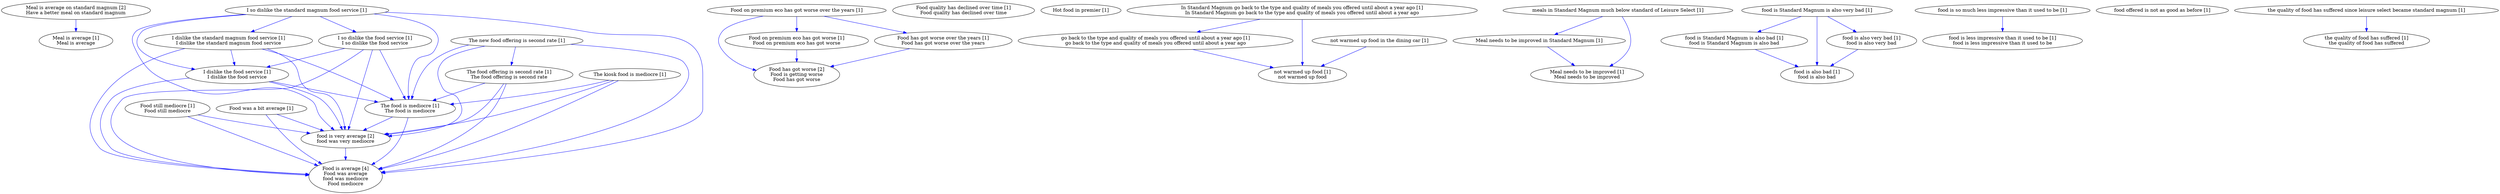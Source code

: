 digraph collapsedGraph {
"Meal is average on standard magnum [2]\nHave a better meal on standard magnum""Food is average [4]\nFood was average\nfood was mediocre\nFood mediocre""food is very average [2]\nfood was very mediocre""Food has got worse [2]\nFood is getting worse\nFood has got worse""Food still mediocre [1]\nFood still mediocre""Food quality has declined over time [1]\nFood quality has declined over time""Food on premium eco has got worse over the years [1]""Food on premium eco has got worse [1]\nFood on premium eco has got worse""Food has got worse over the years [1]\nFood has got worse over the years""Food was a bit average [1]""Hot food in premier [1]""I so dislike the standard magnum food service [1]""I dislike the standard magnum food service [1]\nI dislike the standard magnum food service""I dislike the food service [1]\nI dislike the food service""I so dislike the food service [1]\nI so dislike the food service""In Standard Magnum go back to the type and quality of meals you offered until about a year ago [1]\nIn Standard Magnum go back to the type and quality of meals you offered until about a year ago""go back to the type and quality of meals you offered until about a year ago [1]\ngo back to the type and quality of meals you offered until about a year ago""Meal is average [1]\nMeal is average""Meal needs to be improved in Standard Magnum [1]""Meal needs to be improved [1]\nMeal needs to be improved""The kiosk food is mediocre [1]""The food is mediocre [1]\nThe food is mediocre""The new food offering is second rate [1]""The food offering is second rate [1]\nThe food offering is second rate""food is Standard Magnum is also very bad [1]""food is Standard Magnum is also bad [1]\nfood is Standard Magnum is also bad""food is also bad [1]\nfood is also bad""food is also very bad [1]\nfood is also very bad""food is so much less impressive than it used to be [1]""food is less impressive than it used to be [1]\nfood is less impressive than it used to be""food offered is not as good as before [1]""meals in Standard Magnum much below standard of Leisure Select [1]""not warmed up food in the dining car [1]""not warmed up food [1]\nnot warmed up food""the quality of food has suffered since leisure select became standard magnum [1]""the quality of food has suffered [1]\nthe quality of food has suffered""The kiosk food is mediocre [1]" -> "Food is average [4]\nFood was average\nfood was mediocre\nFood mediocre" [color=blue]
"I so dislike the food service [1]\nI so dislike the food service" -> "Food is average [4]\nFood was average\nfood was mediocre\nFood mediocre" [color=blue]
"meals in Standard Magnum much below standard of Leisure Select [1]" -> "Meal needs to be improved in Standard Magnum [1]" [color=blue]
"The food is mediocre [1]\nThe food is mediocre" -> "Food is average [4]\nFood was average\nfood was mediocre\nFood mediocre" [color=blue]
"go back to the type and quality of meals you offered until about a year ago [1]\ngo back to the type and quality of meals you offered until about a year ago" -> "not warmed up food [1]\nnot warmed up food" [color=blue]
"Food on premium eco has got worse [1]\nFood on premium eco has got worse" -> "Food has got worse [2]\nFood is getting worse\nFood has got worse" [color=blue]
"I dislike the standard magnum food service [1]\nI dislike the standard magnum food service" -> "food is very average [2]\nfood was very mediocre" [color=blue]
"I so dislike the standard magnum food service [1]" -> "Food is average [4]\nFood was average\nfood was mediocre\nFood mediocre" [color=blue]
"The new food offering is second rate [1]" -> "food is very average [2]\nfood was very mediocre" [color=blue]
"I dislike the standard magnum food service [1]\nI dislike the standard magnum food service" -> "Food is average [4]\nFood was average\nfood was mediocre\nFood mediocre" [color=blue]
"The food offering is second rate [1]\nThe food offering is second rate" -> "Food is average [4]\nFood was average\nfood was mediocre\nFood mediocre" [color=blue]
"I dislike the standard magnum food service [1]\nI dislike the standard magnum food service" -> "The food is mediocre [1]\nThe food is mediocre" [color=blue]
"meals in Standard Magnum much below standard of Leisure Select [1]" -> "Meal needs to be improved [1]\nMeal needs to be improved" [color=blue]
"food is very average [2]\nfood was very mediocre" -> "Food is average [4]\nFood was average\nfood was mediocre\nFood mediocre" [color=blue]
"The food offering is second rate [1]\nThe food offering is second rate" -> "The food is mediocre [1]\nThe food is mediocre" [color=blue]
"Food was a bit average [1]" -> "Food is average [4]\nFood was average\nfood was mediocre\nFood mediocre" [color=blue]
"The new food offering is second rate [1]" -> "Food is average [4]\nFood was average\nfood was mediocre\nFood mediocre" [color=blue]
"I dislike the food service [1]\nI dislike the food service" -> "food is very average [2]\nfood was very mediocre" [color=blue]
"Food on premium eco has got worse over the years [1]" -> "Food has got worse [2]\nFood is getting worse\nFood has got worse" [color=blue]
"Food still mediocre [1]\nFood still mediocre" -> "food is very average [2]\nfood was very mediocre" [color=blue]
"I so dislike the standard magnum food service [1]" -> "food is very average [2]\nfood was very mediocre" [color=blue]
"Food still mediocre [1]\nFood still mediocre" -> "Food is average [4]\nFood was average\nfood was mediocre\nFood mediocre" [color=blue]
"I dislike the food service [1]\nI dislike the food service" -> "Food is average [4]\nFood was average\nfood was mediocre\nFood mediocre" [color=blue]
"The food is mediocre [1]\nThe food is mediocre" -> "food is very average [2]\nfood was very mediocre" [color=blue]
"Food was a bit average [1]" -> "food is very average [2]\nfood was very mediocre" [color=blue]
"The new food offering is second rate [1]" -> "The food is mediocre [1]\nThe food is mediocre" [color=blue]
"I dislike the food service [1]\nI dislike the food service" -> "The food is mediocre [1]\nThe food is mediocre" [color=blue]
"Meal is average on standard magnum [2]\nHave a better meal on standard magnum" -> "Meal is average [1]\nMeal is average" [color=blue]
"I so dislike the standard magnum food service [1]" -> "The food is mediocre [1]\nThe food is mediocre" [color=blue]
"The food offering is second rate [1]\nThe food offering is second rate" -> "food is very average [2]\nfood was very mediocre" [color=blue]
"In Standard Magnum go back to the type and quality of meals you offered until about a year ago [1]\nIn Standard Magnum go back to the type and quality of meals you offered until about a year ago" -> "not warmed up food [1]\nnot warmed up food" [color=blue]
"The kiosk food is mediocre [1]" -> "food is very average [2]\nfood was very mediocre" [color=blue]
"I so dislike the food service [1]\nI so dislike the food service" -> "The food is mediocre [1]\nThe food is mediocre" [color=blue]
"I so dislike the food service [1]\nI so dislike the food service" -> "food is very average [2]\nfood was very mediocre" [color=blue]
"Food has got worse over the years [1]\nFood has got worse over the years" -> "Food has got worse [2]\nFood is getting worse\nFood has got worse" [color=blue]
"Food on premium eco has got worse over the years [1]" -> "Food on premium eco has got worse [1]\nFood on premium eco has got worse" [color=blue]
"Food on premium eco has got worse over the years [1]" -> "Food has got worse over the years [1]\nFood has got worse over the years" [color=blue]
"I so dislike the standard magnum food service [1]" -> "I dislike the standard magnum food service [1]\nI dislike the standard magnum food service" [color=blue]
"I dislike the standard magnum food service [1]\nI dislike the standard magnum food service" -> "I dislike the food service [1]\nI dislike the food service" [color=blue]
"I so dislike the standard magnum food service [1]" -> "I so dislike the food service [1]\nI so dislike the food service" [color=blue]
"I so dislike the food service [1]\nI so dislike the food service" -> "I dislike the food service [1]\nI dislike the food service" [color=blue]
"I so dislike the standard magnum food service [1]" -> "I dislike the food service [1]\nI dislike the food service" [color=blue]
"In Standard Magnum go back to the type and quality of meals you offered until about a year ago [1]\nIn Standard Magnum go back to the type and quality of meals you offered until about a year ago" -> "go back to the type and quality of meals you offered until about a year ago [1]\ngo back to the type and quality of meals you offered until about a year ago" [color=blue]
"Meal needs to be improved in Standard Magnum [1]" -> "Meal needs to be improved [1]\nMeal needs to be improved" [color=blue]
"The kiosk food is mediocre [1]" -> "The food is mediocre [1]\nThe food is mediocre" [color=blue]
"The new food offering is second rate [1]" -> "The food offering is second rate [1]\nThe food offering is second rate" [color=blue]
"food is Standard Magnum is also very bad [1]" -> "food is Standard Magnum is also bad [1]\nfood is Standard Magnum is also bad" [color=blue]
"food is Standard Magnum is also bad [1]\nfood is Standard Magnum is also bad" -> "food is also bad [1]\nfood is also bad" [color=blue]
"food is Standard Magnum is also very bad [1]" -> "food is also very bad [1]\nfood is also very bad" [color=blue]
"food is also very bad [1]\nfood is also very bad" -> "food is also bad [1]\nfood is also bad" [color=blue]
"food is Standard Magnum is also very bad [1]" -> "food is also bad [1]\nfood is also bad" [color=blue]
"food is so much less impressive than it used to be [1]" -> "food is less impressive than it used to be [1]\nfood is less impressive than it used to be" [color=blue]
"not warmed up food in the dining car [1]" -> "not warmed up food [1]\nnot warmed up food" [color=blue]
"the quality of food has suffered since leisure select became standard magnum [1]" -> "the quality of food has suffered [1]\nthe quality of food has suffered" [color=blue]
}